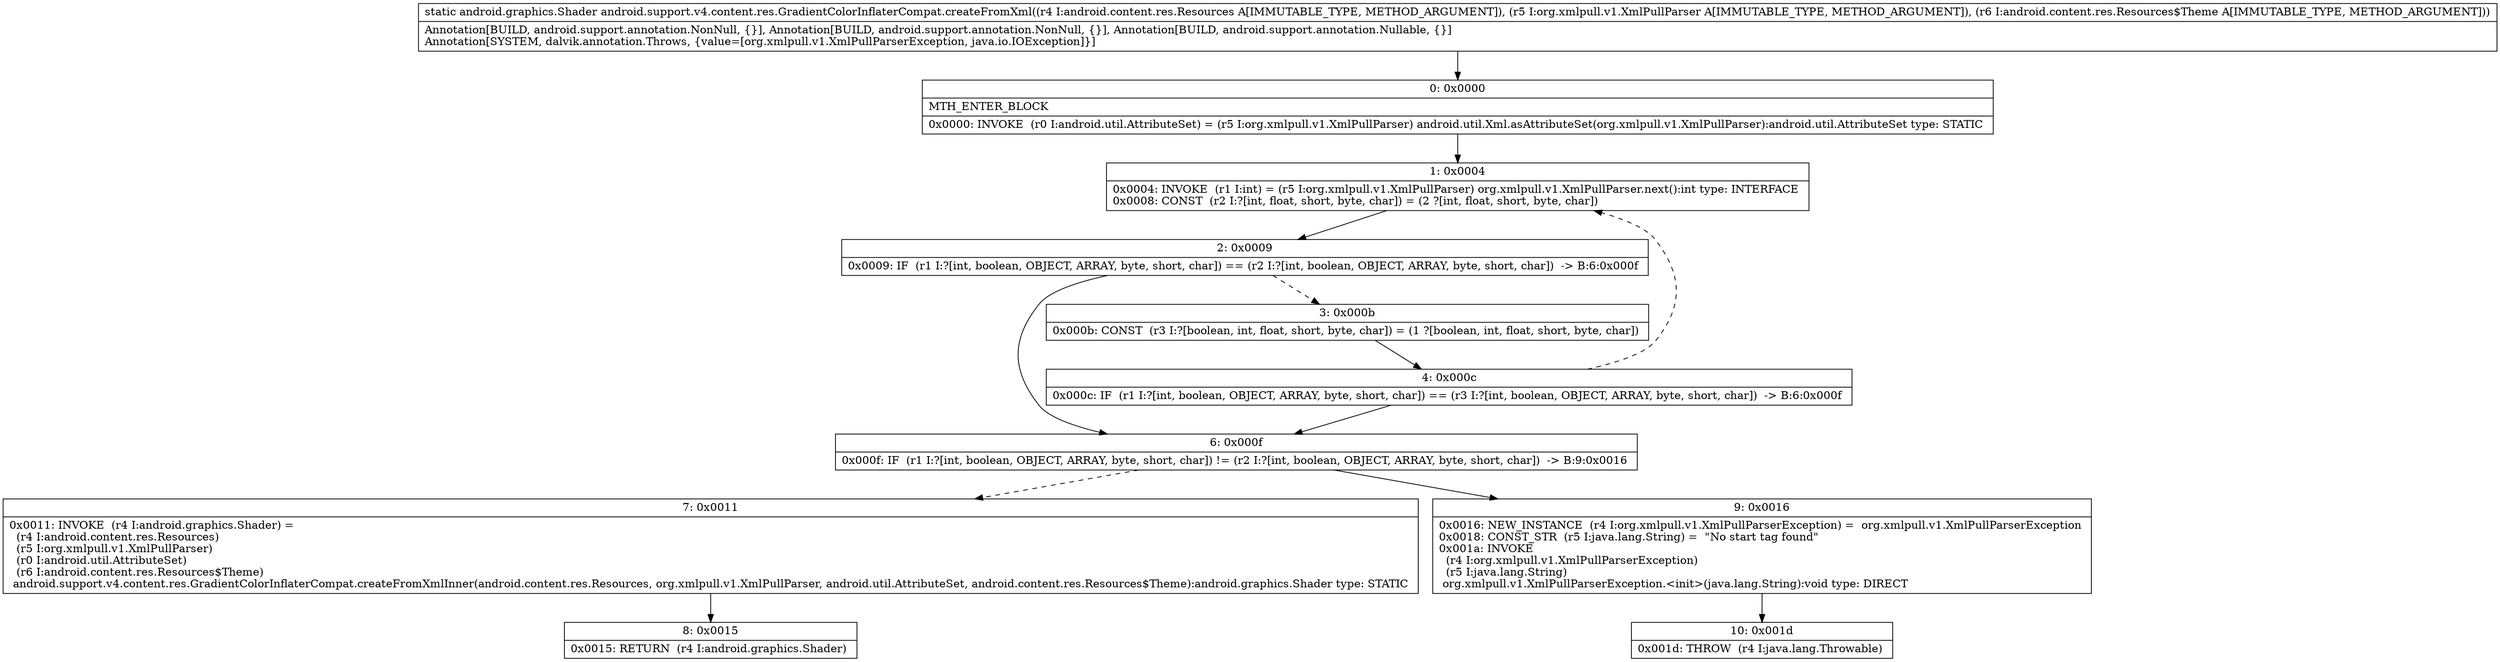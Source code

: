 digraph "CFG forandroid.support.v4.content.res.GradientColorInflaterCompat.createFromXml(Landroid\/content\/res\/Resources;Lorg\/xmlpull\/v1\/XmlPullParser;Landroid\/content\/res\/Resources$Theme;)Landroid\/graphics\/Shader;" {
Node_0 [shape=record,label="{0\:\ 0x0000|MTH_ENTER_BLOCK\l|0x0000: INVOKE  (r0 I:android.util.AttributeSet) = (r5 I:org.xmlpull.v1.XmlPullParser) android.util.Xml.asAttributeSet(org.xmlpull.v1.XmlPullParser):android.util.AttributeSet type: STATIC \l}"];
Node_1 [shape=record,label="{1\:\ 0x0004|0x0004: INVOKE  (r1 I:int) = (r5 I:org.xmlpull.v1.XmlPullParser) org.xmlpull.v1.XmlPullParser.next():int type: INTERFACE \l0x0008: CONST  (r2 I:?[int, float, short, byte, char]) = (2 ?[int, float, short, byte, char]) \l}"];
Node_2 [shape=record,label="{2\:\ 0x0009|0x0009: IF  (r1 I:?[int, boolean, OBJECT, ARRAY, byte, short, char]) == (r2 I:?[int, boolean, OBJECT, ARRAY, byte, short, char])  \-\> B:6:0x000f \l}"];
Node_3 [shape=record,label="{3\:\ 0x000b|0x000b: CONST  (r3 I:?[boolean, int, float, short, byte, char]) = (1 ?[boolean, int, float, short, byte, char]) \l}"];
Node_4 [shape=record,label="{4\:\ 0x000c|0x000c: IF  (r1 I:?[int, boolean, OBJECT, ARRAY, byte, short, char]) == (r3 I:?[int, boolean, OBJECT, ARRAY, byte, short, char])  \-\> B:6:0x000f \l}"];
Node_6 [shape=record,label="{6\:\ 0x000f|0x000f: IF  (r1 I:?[int, boolean, OBJECT, ARRAY, byte, short, char]) != (r2 I:?[int, boolean, OBJECT, ARRAY, byte, short, char])  \-\> B:9:0x0016 \l}"];
Node_7 [shape=record,label="{7\:\ 0x0011|0x0011: INVOKE  (r4 I:android.graphics.Shader) = \l  (r4 I:android.content.res.Resources)\l  (r5 I:org.xmlpull.v1.XmlPullParser)\l  (r0 I:android.util.AttributeSet)\l  (r6 I:android.content.res.Resources$Theme)\l android.support.v4.content.res.GradientColorInflaterCompat.createFromXmlInner(android.content.res.Resources, org.xmlpull.v1.XmlPullParser, android.util.AttributeSet, android.content.res.Resources$Theme):android.graphics.Shader type: STATIC \l}"];
Node_8 [shape=record,label="{8\:\ 0x0015|0x0015: RETURN  (r4 I:android.graphics.Shader) \l}"];
Node_9 [shape=record,label="{9\:\ 0x0016|0x0016: NEW_INSTANCE  (r4 I:org.xmlpull.v1.XmlPullParserException) =  org.xmlpull.v1.XmlPullParserException \l0x0018: CONST_STR  (r5 I:java.lang.String) =  \"No start tag found\" \l0x001a: INVOKE  \l  (r4 I:org.xmlpull.v1.XmlPullParserException)\l  (r5 I:java.lang.String)\l org.xmlpull.v1.XmlPullParserException.\<init\>(java.lang.String):void type: DIRECT \l}"];
Node_10 [shape=record,label="{10\:\ 0x001d|0x001d: THROW  (r4 I:java.lang.Throwable) \l}"];
MethodNode[shape=record,label="{static android.graphics.Shader android.support.v4.content.res.GradientColorInflaterCompat.createFromXml((r4 I:android.content.res.Resources A[IMMUTABLE_TYPE, METHOD_ARGUMENT]), (r5 I:org.xmlpull.v1.XmlPullParser A[IMMUTABLE_TYPE, METHOD_ARGUMENT]), (r6 I:android.content.res.Resources$Theme A[IMMUTABLE_TYPE, METHOD_ARGUMENT]))  | Annotation[BUILD, android.support.annotation.NonNull, \{\}], Annotation[BUILD, android.support.annotation.NonNull, \{\}], Annotation[BUILD, android.support.annotation.Nullable, \{\}]\lAnnotation[SYSTEM, dalvik.annotation.Throws, \{value=[org.xmlpull.v1.XmlPullParserException, java.io.IOException]\}]\l}"];
MethodNode -> Node_0;
Node_0 -> Node_1;
Node_1 -> Node_2;
Node_2 -> Node_3[style=dashed];
Node_2 -> Node_6;
Node_3 -> Node_4;
Node_4 -> Node_6;
Node_4 -> Node_1[style=dashed];
Node_6 -> Node_7[style=dashed];
Node_6 -> Node_9;
Node_7 -> Node_8;
Node_9 -> Node_10;
}

